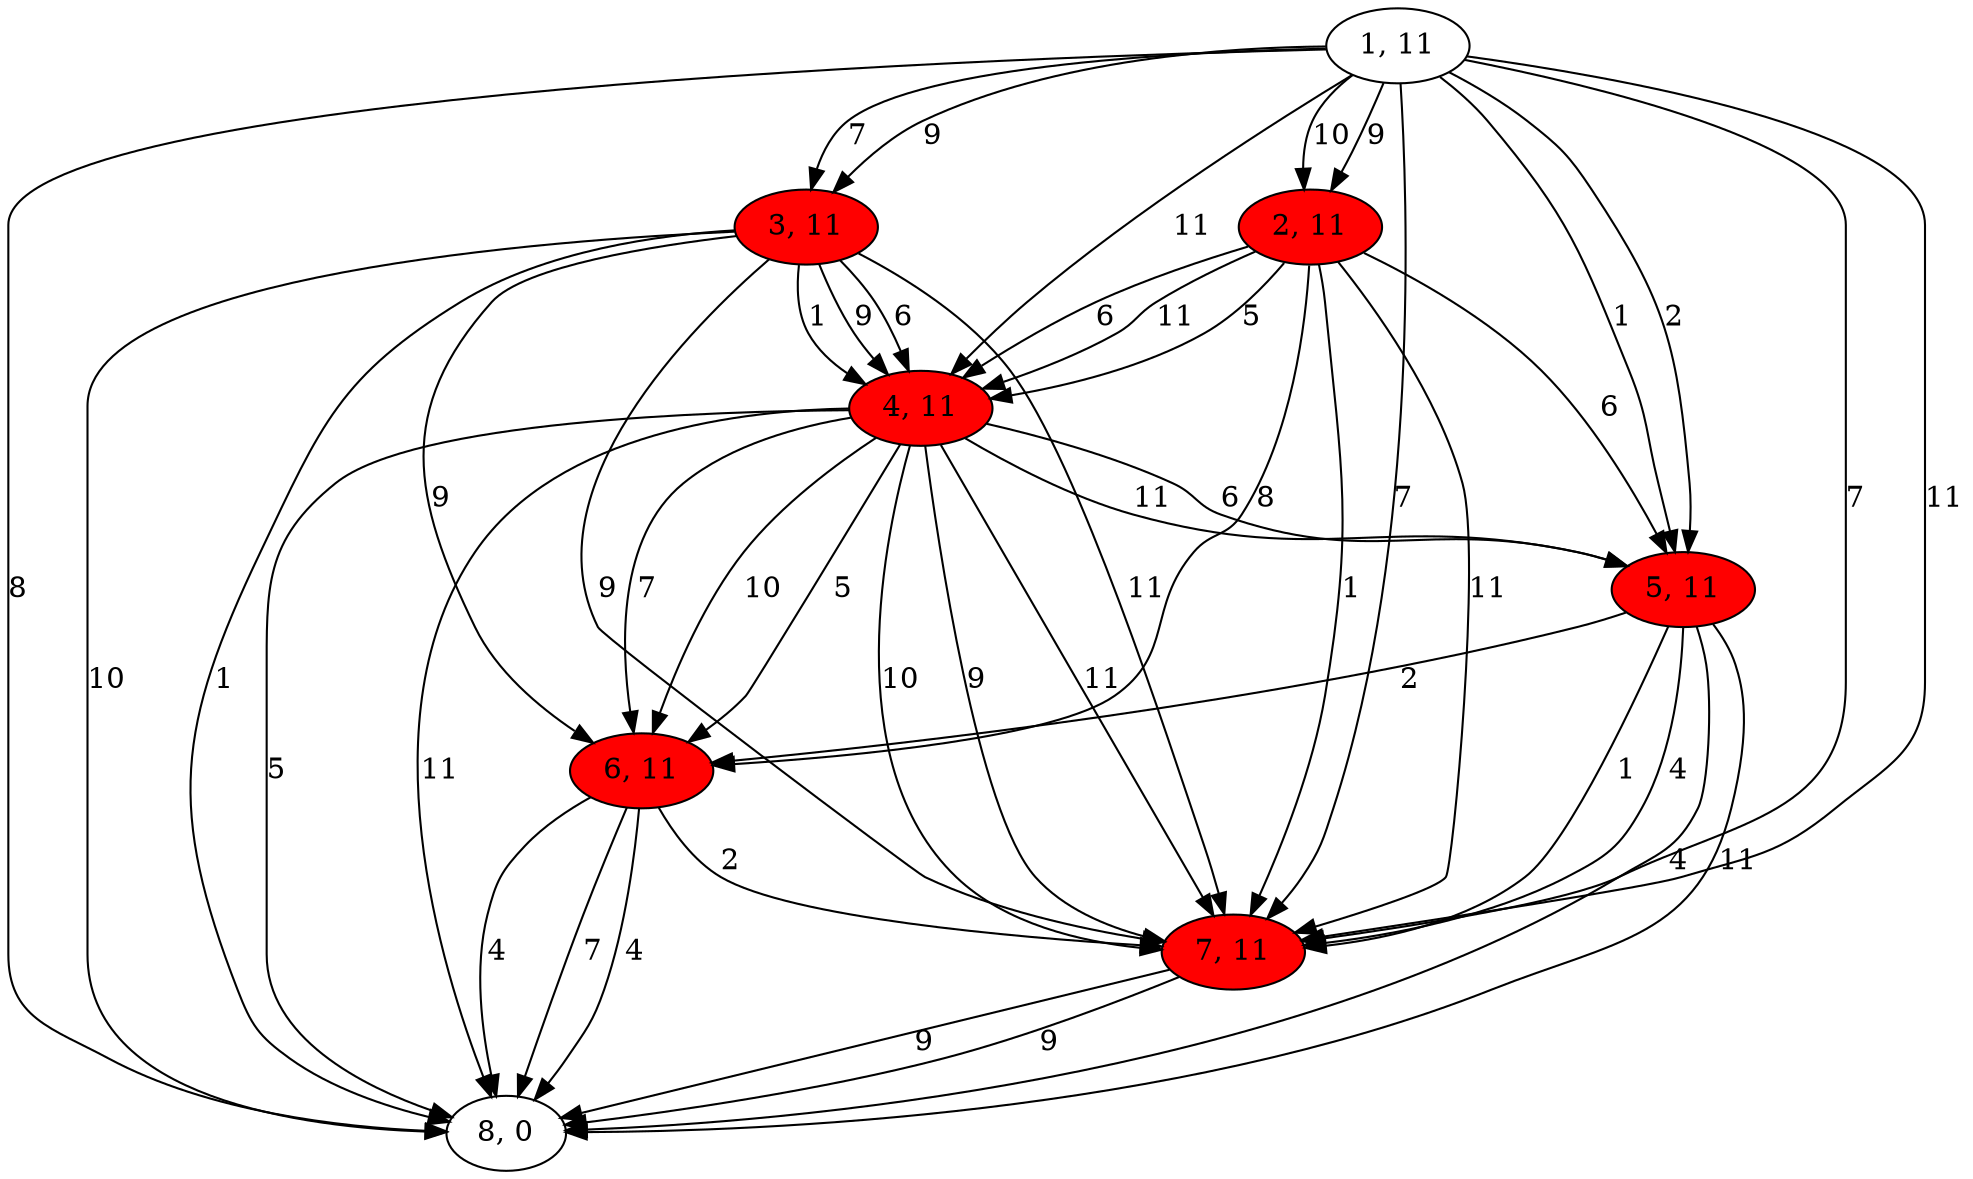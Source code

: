 digraph G{
1[label="1, 11"]
2[label="2, 11"]
3[label="3, 11"]
4[label="4, 11"]
5[label="5, 11"]
6[label="6, 11"]
7[label="7, 11"]
8[label="8, 0"]
1->7[label="7"]
1->3[label="9"]
1->7[label="7"]
1->2[label="10"]
1->4[label="11"]
1->5[label="1"]
1->8[label="8"]
1->7[label="11"]
1->5[label="2"]
1->3[label="7"]
1->2[label="9"]
2[style = filled,fillcolor=red]
2->7[label="1"]
2->7[label="11"]
2->6[label="8"]
2->4[label="5"]
2->5[label="6"]
2->4[label="6"]
2->4[label="11"]
3[style = filled,fillcolor=red]
3->4[label="9"]
3->6[label="9"]
3->4[label="6"]
3->7[label="11"]
3->8[label="1"]
3->8[label="10"]
3->7[label="9"]
3->4[label="1"]
4[style = filled,fillcolor=red]
4->6[label="5"]
4->7[label="10"]
4->5[label="11"]
4->7[label="9"]
4->6[label="7"]
4->5[label="6"]
4->6[label="10"]
4->8[label="5"]
4->7[label="11"]
4->8[label="11"]
5[style = filled,fillcolor=red]
5->8[label="4"]
5->7[label="1"]
5->7[label="4"]
5->8[label="11"]
5->6[label="2"]
6[style = filled,fillcolor=red]
6->8[label="4"]
6->8[label="7"]
6->8[label="4"]
6->7[label="2"]
7[style = filled,fillcolor=red]
7->8[label="9"]
7->8[label="9"]
}
